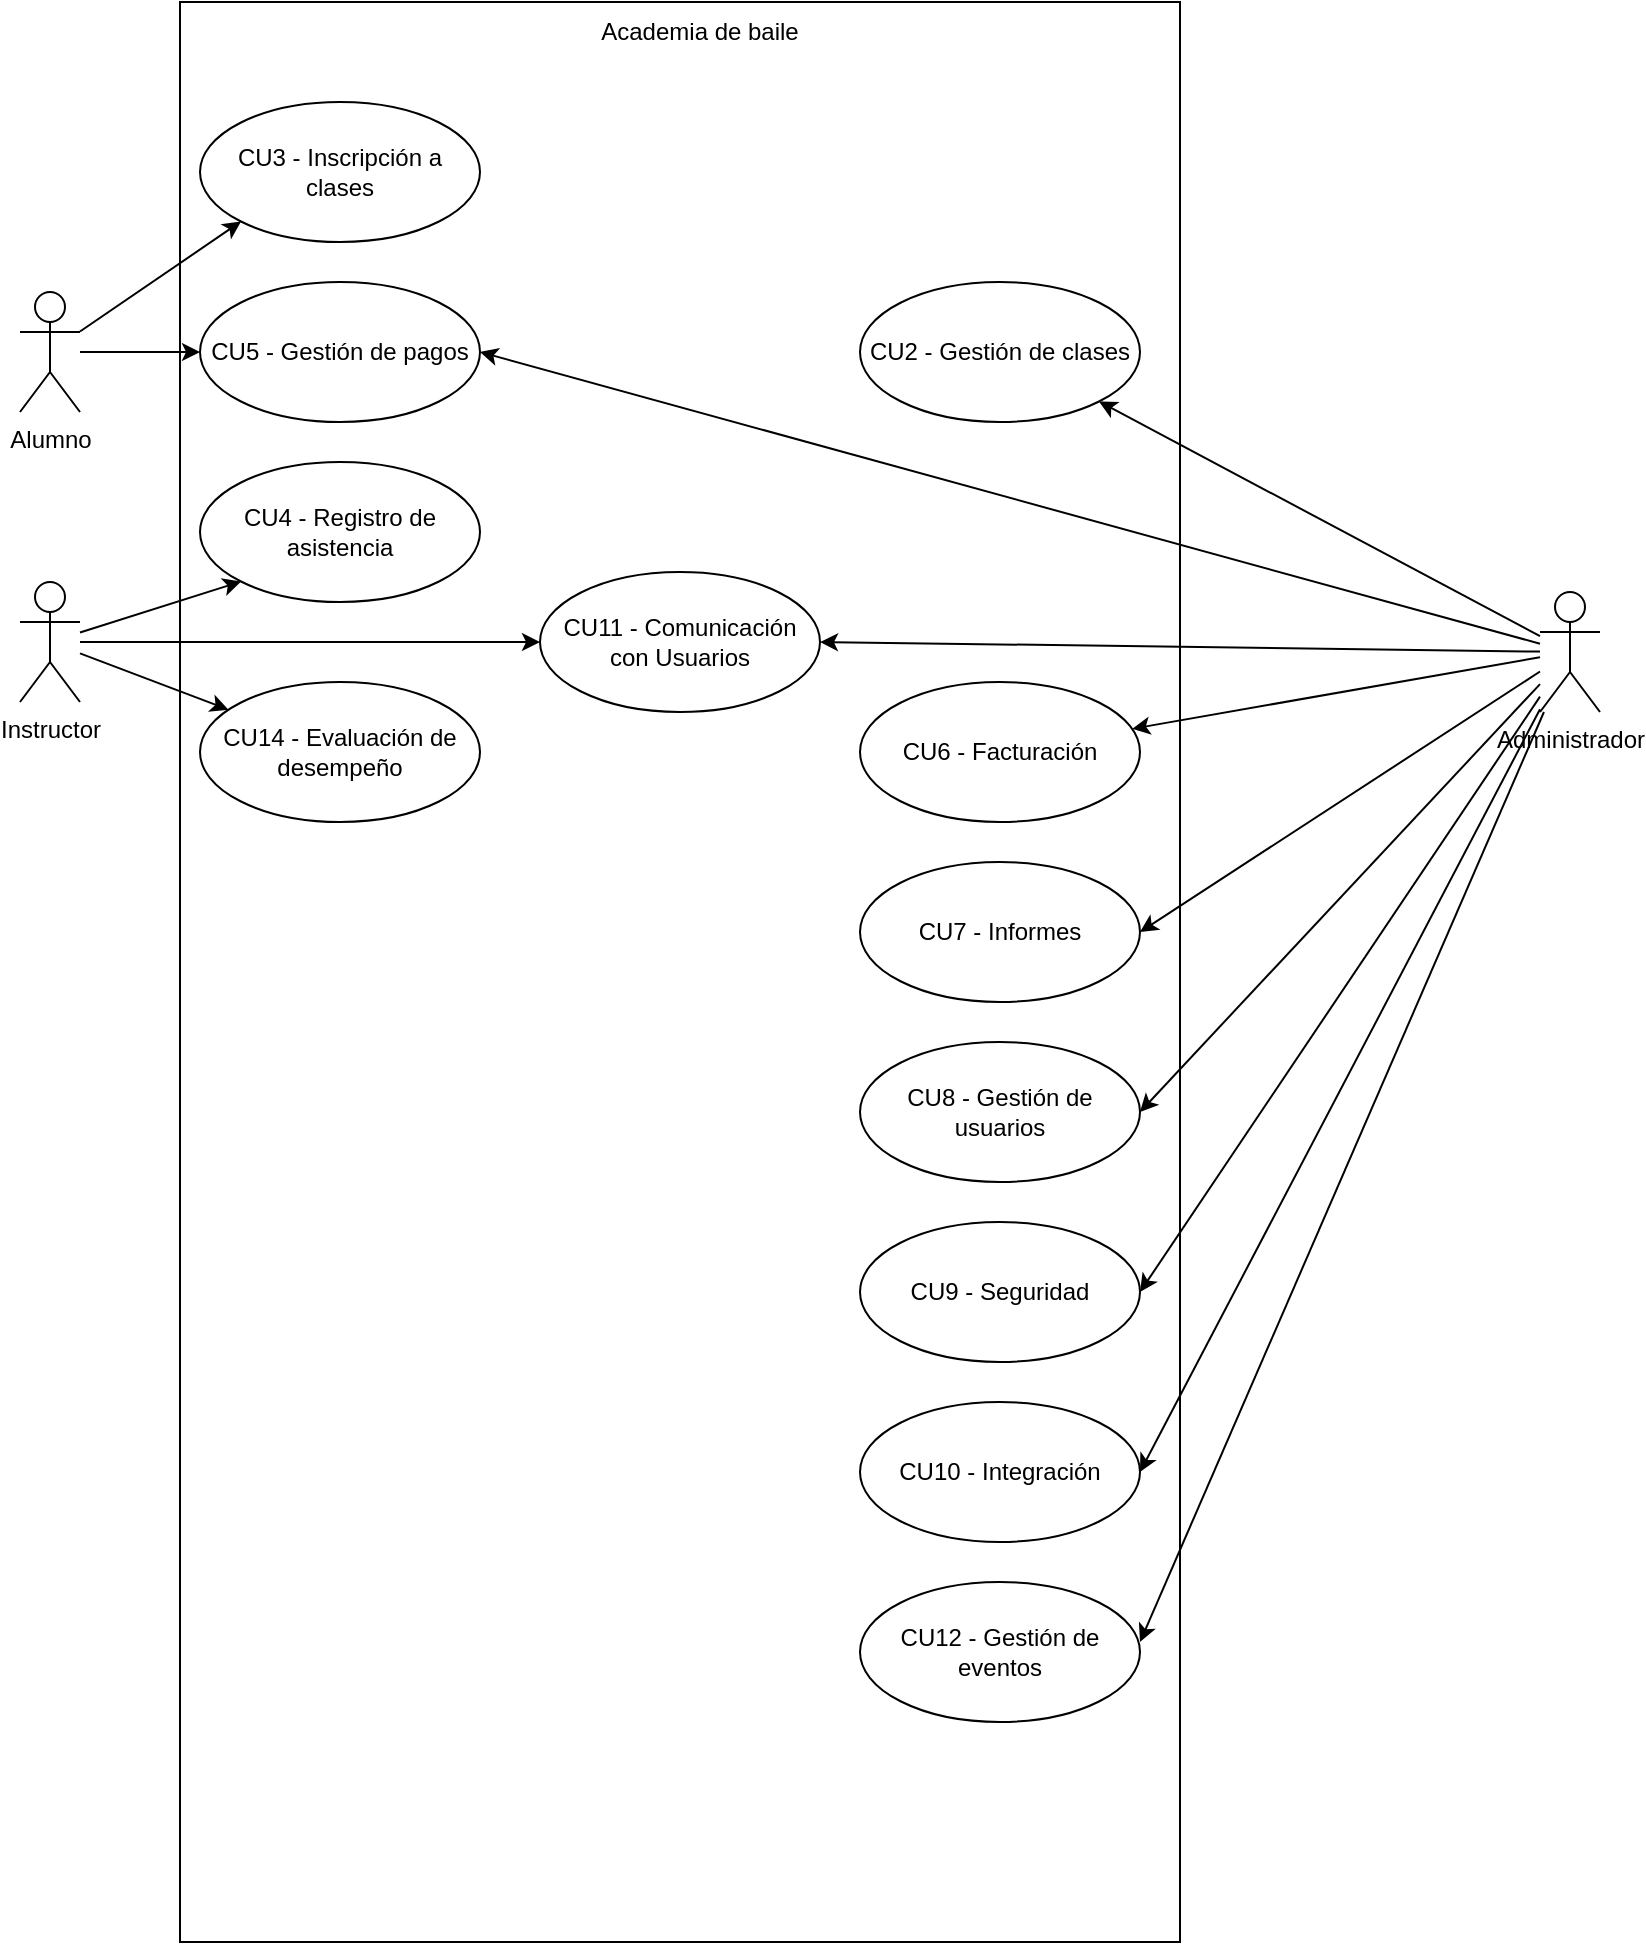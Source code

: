 <mxfile version="24.5.4" type="device">
  <diagram name="Página-1" id="56xPcTbAhgfk_wzcyqml">
    <mxGraphModel dx="1434" dy="746" grid="1" gridSize="10" guides="1" tooltips="1" connect="1" arrows="1" fold="1" page="1" pageScale="1" pageWidth="827" pageHeight="1169" math="0" shadow="0">
      <root>
        <mxCell id="0" />
        <mxCell id="1" parent="0" />
        <mxCell id="ZlQN-Xo1y-UWy3ocTEKw-79" value="" style="verticalLabelPosition=bottom;verticalAlign=top;html=1;shape=mxgraph.basic.rect;fillColor2=none;strokeWidth=1;size=20;indent=5;" parent="1" vertex="1">
          <mxGeometry x="120" y="280" width="500" height="970" as="geometry" />
        </mxCell>
        <mxCell id="ZlQN-Xo1y-UWy3ocTEKw-54" style="rounded=0;orthogonalLoop=1;jettySize=auto;html=1;entryX=0;entryY=1;entryDx=0;entryDy=0;" parent="1" source="ZlQN-Xo1y-UWy3ocTEKw-2" target="ZlQN-Xo1y-UWy3ocTEKw-51" edge="1">
          <mxGeometry relative="1" as="geometry" />
        </mxCell>
        <mxCell id="ZlQN-Xo1y-UWy3ocTEKw-55" style="rounded=0;orthogonalLoop=1;jettySize=auto;html=1;entryX=0;entryY=0.5;entryDx=0;entryDy=0;" parent="1" source="ZlQN-Xo1y-UWy3ocTEKw-2" target="ZlQN-Xo1y-UWy3ocTEKw-53" edge="1">
          <mxGeometry relative="1" as="geometry" />
        </mxCell>
        <mxCell id="ZlQN-Xo1y-UWy3ocTEKw-2" value="Alumno" style="shape=umlActor;verticalLabelPosition=bottom;verticalAlign=top;html=1;outlineConnect=0;" parent="1" vertex="1">
          <mxGeometry x="40" y="425" width="30" height="60" as="geometry" />
        </mxCell>
        <mxCell id="ZlQN-Xo1y-UWy3ocTEKw-69" style="rounded=0;orthogonalLoop=1;jettySize=auto;html=1;" parent="1" source="ZlQN-Xo1y-UWy3ocTEKw-12" target="ZlQN-Xo1y-UWy3ocTEKw-64" edge="1">
          <mxGeometry relative="1" as="geometry" />
        </mxCell>
        <mxCell id="ZlQN-Xo1y-UWy3ocTEKw-70" style="rounded=0;orthogonalLoop=1;jettySize=auto;html=1;entryX=0;entryY=1;entryDx=0;entryDy=0;" parent="1" source="ZlQN-Xo1y-UWy3ocTEKw-12" target="ZlQN-Xo1y-UWy3ocTEKw-52" edge="1">
          <mxGeometry relative="1" as="geometry" />
        </mxCell>
        <mxCell id="ZlQN-Xo1y-UWy3ocTEKw-71" style="rounded=0;orthogonalLoop=1;jettySize=auto;html=1;" parent="1" source="ZlQN-Xo1y-UWy3ocTEKw-12" target="ZlQN-Xo1y-UWy3ocTEKw-67" edge="1">
          <mxGeometry relative="1" as="geometry" />
        </mxCell>
        <mxCell id="ZlQN-Xo1y-UWy3ocTEKw-12" value="Instructor" style="shape=umlActor;verticalLabelPosition=bottom;verticalAlign=top;html=1;outlineConnect=0;" parent="1" vertex="1">
          <mxGeometry x="40" y="570" width="30" height="60" as="geometry" />
        </mxCell>
        <mxCell id="ZlQN-Xo1y-UWy3ocTEKw-56" style="rounded=0;orthogonalLoop=1;jettySize=auto;html=1;entryX=1;entryY=1;entryDx=0;entryDy=0;" parent="1" source="ZlQN-Xo1y-UWy3ocTEKw-37" target="ZlQN-Xo1y-UWy3ocTEKw-50" edge="1">
          <mxGeometry relative="1" as="geometry" />
        </mxCell>
        <mxCell id="ZlQN-Xo1y-UWy3ocTEKw-58" style="rounded=0;orthogonalLoop=1;jettySize=auto;html=1;entryX=1;entryY=0.5;entryDx=0;entryDy=0;" parent="1" source="ZlQN-Xo1y-UWy3ocTEKw-37" target="ZlQN-Xo1y-UWy3ocTEKw-53" edge="1">
          <mxGeometry relative="1" as="geometry" />
        </mxCell>
        <mxCell id="ZlQN-Xo1y-UWy3ocTEKw-68" style="rounded=0;orthogonalLoop=1;jettySize=auto;html=1;entryX=1;entryY=0.5;entryDx=0;entryDy=0;" parent="1" source="ZlQN-Xo1y-UWy3ocTEKw-37" target="ZlQN-Xo1y-UWy3ocTEKw-64" edge="1">
          <mxGeometry relative="1" as="geometry" />
        </mxCell>
        <mxCell id="ZlQN-Xo1y-UWy3ocTEKw-72" style="rounded=0;orthogonalLoop=1;jettySize=auto;html=1;" parent="1" source="ZlQN-Xo1y-UWy3ocTEKw-37" target="ZlQN-Xo1y-UWy3ocTEKw-59" edge="1">
          <mxGeometry relative="1" as="geometry" />
        </mxCell>
        <mxCell id="ZlQN-Xo1y-UWy3ocTEKw-73" style="rounded=0;orthogonalLoop=1;jettySize=auto;html=1;entryX=1;entryY=0.5;entryDx=0;entryDy=0;" parent="1" target="ZlQN-Xo1y-UWy3ocTEKw-60" edge="1" source="ZlQN-Xo1y-UWy3ocTEKw-37">
          <mxGeometry relative="1" as="geometry">
            <mxPoint x="650" y="660" as="sourcePoint" />
          </mxGeometry>
        </mxCell>
        <mxCell id="ZlQN-Xo1y-UWy3ocTEKw-74" style="rounded=0;orthogonalLoop=1;jettySize=auto;html=1;entryX=1;entryY=0.5;entryDx=0;entryDy=0;" parent="1" target="ZlQN-Xo1y-UWy3ocTEKw-61" edge="1" source="ZlQN-Xo1y-UWy3ocTEKw-37">
          <mxGeometry relative="1" as="geometry">
            <mxPoint x="660" y="660" as="sourcePoint" />
          </mxGeometry>
        </mxCell>
        <mxCell id="ZlQN-Xo1y-UWy3ocTEKw-75" style="rounded=0;orthogonalLoop=1;jettySize=auto;html=1;entryX=1;entryY=0.5;entryDx=0;entryDy=0;" parent="1" target="ZlQN-Xo1y-UWy3ocTEKw-62" edge="1" source="ZlQN-Xo1y-UWy3ocTEKw-37">
          <mxGeometry relative="1" as="geometry">
            <mxPoint x="670" y="660" as="sourcePoint" />
          </mxGeometry>
        </mxCell>
        <mxCell id="ZlQN-Xo1y-UWy3ocTEKw-76" style="rounded=0;orthogonalLoop=1;jettySize=auto;html=1;entryX=1;entryY=0.5;entryDx=0;entryDy=0;" parent="1" target="ZlQN-Xo1y-UWy3ocTEKw-63" edge="1" source="ZlQN-Xo1y-UWy3ocTEKw-37">
          <mxGeometry relative="1" as="geometry">
            <mxPoint x="670" y="660" as="sourcePoint" />
          </mxGeometry>
        </mxCell>
        <mxCell id="ZlQN-Xo1y-UWy3ocTEKw-77" style="rounded=0;orthogonalLoop=1;jettySize=auto;html=1;" parent="1" edge="1" source="ZlQN-Xo1y-UWy3ocTEKw-37">
          <mxGeometry relative="1" as="geometry">
            <mxPoint x="675" y="660" as="sourcePoint" />
            <mxPoint x="600" y="1100" as="targetPoint" />
          </mxGeometry>
        </mxCell>
        <mxCell id="ZlQN-Xo1y-UWy3ocTEKw-37" value="Administrador" style="shape=umlActor;verticalLabelPosition=bottom;verticalAlign=top;html=1;outlineConnect=0;" parent="1" vertex="1">
          <mxGeometry x="800" y="575" width="30" height="60" as="geometry" />
        </mxCell>
        <mxCell id="ZlQN-Xo1y-UWy3ocTEKw-50" value="CU2 - Gestión de clases" style="ellipse;whiteSpace=wrap;html=1;" parent="1" vertex="1">
          <mxGeometry x="460" y="420" width="140" height="70" as="geometry" />
        </mxCell>
        <mxCell id="ZlQN-Xo1y-UWy3ocTEKw-51" value="CU3 - Inscripción a clases" style="ellipse;whiteSpace=wrap;html=1;" parent="1" vertex="1">
          <mxGeometry x="130" y="330" width="140" height="70" as="geometry" />
        </mxCell>
        <mxCell id="ZlQN-Xo1y-UWy3ocTEKw-52" value="CU4 - Registro de asistencia" style="ellipse;whiteSpace=wrap;html=1;" parent="1" vertex="1">
          <mxGeometry x="130" y="510" width="140" height="70" as="geometry" />
        </mxCell>
        <mxCell id="ZlQN-Xo1y-UWy3ocTEKw-53" value="CU5 - Gestión de pagos" style="ellipse;whiteSpace=wrap;html=1;" parent="1" vertex="1">
          <mxGeometry x="130" y="420" width="140" height="70" as="geometry" />
        </mxCell>
        <mxCell id="ZlQN-Xo1y-UWy3ocTEKw-59" value="CU6 - Facturación" style="ellipse;whiteSpace=wrap;html=1;" parent="1" vertex="1">
          <mxGeometry x="460" y="620" width="140" height="70" as="geometry" />
        </mxCell>
        <mxCell id="ZlQN-Xo1y-UWy3ocTEKw-60" value="CU7 - Informes" style="ellipse;whiteSpace=wrap;html=1;" parent="1" vertex="1">
          <mxGeometry x="460" y="710" width="140" height="70" as="geometry" />
        </mxCell>
        <mxCell id="ZlQN-Xo1y-UWy3ocTEKw-61" value="CU8 - Gestión de usuarios" style="ellipse;whiteSpace=wrap;html=1;" parent="1" vertex="1">
          <mxGeometry x="460" y="800" width="140" height="70" as="geometry" />
        </mxCell>
        <mxCell id="ZlQN-Xo1y-UWy3ocTEKw-62" value="CU9 - Seguridad" style="ellipse;whiteSpace=wrap;html=1;" parent="1" vertex="1">
          <mxGeometry x="460" y="890" width="140" height="70" as="geometry" />
        </mxCell>
        <mxCell id="ZlQN-Xo1y-UWy3ocTEKw-63" value="CU10 - Integración" style="ellipse;whiteSpace=wrap;html=1;" parent="1" vertex="1">
          <mxGeometry x="460" y="980" width="140" height="70" as="geometry" />
        </mxCell>
        <mxCell id="ZlQN-Xo1y-UWy3ocTEKw-64" value="CU11 - Comunicación con Usuarios" style="ellipse;whiteSpace=wrap;html=1;" parent="1" vertex="1">
          <mxGeometry x="300" y="565" width="140" height="70" as="geometry" />
        </mxCell>
        <mxCell id="ZlQN-Xo1y-UWy3ocTEKw-65" value="CU12 - Gestión de eventos" style="ellipse;whiteSpace=wrap;html=1;" parent="1" vertex="1">
          <mxGeometry x="460" y="1070" width="140" height="70" as="geometry" />
        </mxCell>
        <mxCell id="ZlQN-Xo1y-UWy3ocTEKw-67" value="CU14 - Evaluación de desempeño" style="ellipse;whiteSpace=wrap;html=1;" parent="1" vertex="1">
          <mxGeometry x="130" y="620" width="140" height="70" as="geometry" />
        </mxCell>
        <mxCell id="ZlQN-Xo1y-UWy3ocTEKw-80" value="Academia de baile" style="text;html=1;align=center;verticalAlign=middle;whiteSpace=wrap;rounded=0;" parent="1" vertex="1">
          <mxGeometry x="320" y="280" width="120" height="30" as="geometry" />
        </mxCell>
      </root>
    </mxGraphModel>
  </diagram>
</mxfile>
